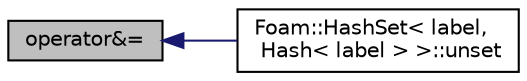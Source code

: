 digraph "operator&amp;="
{
  bgcolor="transparent";
  edge [fontname="Helvetica",fontsize="10",labelfontname="Helvetica",labelfontsize="10"];
  node [fontname="Helvetica",fontsize="10",shape=record];
  rankdir="LR";
  Node1 [label="operator&=",height=0.2,width=0.4,color="black", fillcolor="grey75", style="filled", fontcolor="black"];
  Node1 -> Node2 [dir="back",color="midnightblue",fontsize="10",style="solid",fontname="Helvetica"];
  Node2 [label="Foam::HashSet\< label,\l Hash\< label \> \>::unset",height=0.2,width=0.4,color="black",URL="$a00999.html#a8254423a34c8f5eec22bd695751ca43a",tooltip="Unset the specified key - same as erase. "];
}
